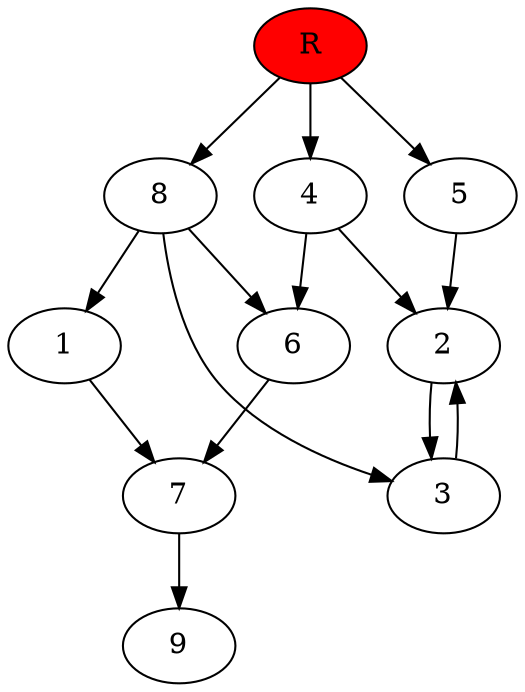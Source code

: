 digraph prb80791 {
	1
	2
	3
	4
	5
	6
	7
	8
	R [fillcolor="#ff0000" style=filled]
	1 -> 7
	2 -> 3
	3 -> 2
	4 -> 2
	4 -> 6
	5 -> 2
	6 -> 7
	7 -> 9
	8 -> 1
	8 -> 3
	8 -> 6
	R -> 4
	R -> 5
	R -> 8
}
